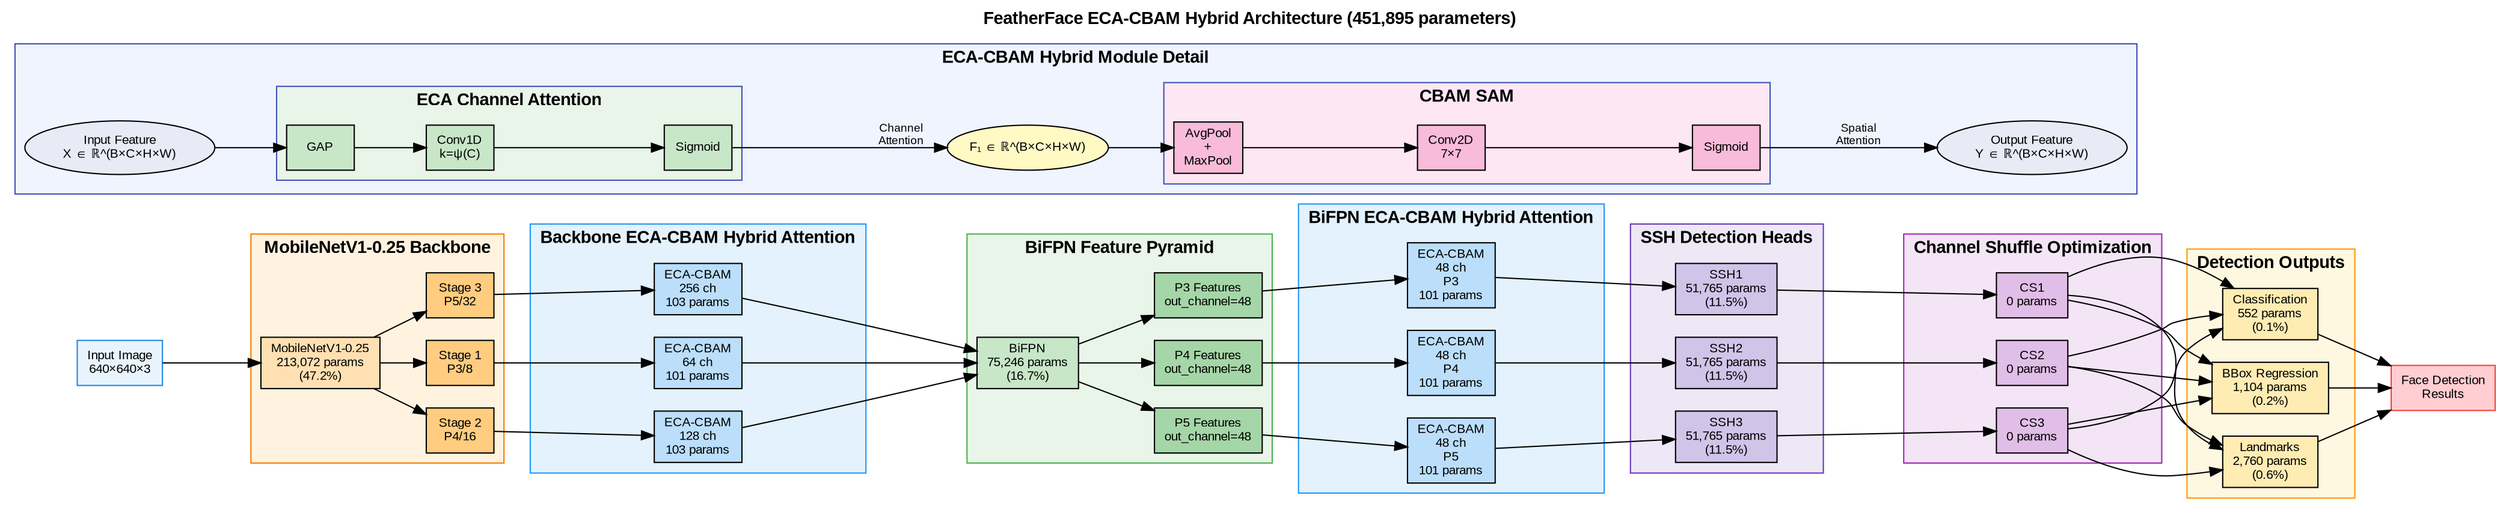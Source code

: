 digraph ECAcbamArchitecture {
    // Graph configuration - Landscape orientation like CBAM baseline
    rankdir=LR;
    node [shape=box, style=filled, fontname="Arial", fontsize=10];
    edge [fontname="Arial", fontsize=9];
    
    // Title
    label="FeatherFace ECA-CBAM Hybrid Architecture (451,895 parameters)";
    labelloc="t";
    fontsize=14;
    fontname="Arial Bold";
    
    // Input
    input [label="Input Image\n640×640×3", fillcolor="#E8F4FD", color="#1E88E5"];
    
    // Backbone
    subgraph cluster_backbone {
        label="MobileNetV1-0.25 Backbone";
        style=filled;
        fillcolor="#FFF3E0";
        color="#F57C00";
        
        mobilenet [label="MobileNetV1-0.25\n213,072 params\n(47.2%)", fillcolor="#FFE0B2"];
        stage1 [label="Stage 1\nP3/8", fillcolor="#FFCC80"];
        stage2 [label="Stage 2\nP4/16", fillcolor="#FFCC80"];
        stage3 [label="Stage 3\nP5/32", fillcolor="#FFCC80"];
    }
    
    // Backbone ECA-CBAM Attention (Hybrid)
    subgraph cluster_backbone_ecacbam {
        label="Backbone ECA-CBAM Hybrid Attention";
        style=filled;
        fillcolor="#E3F2FD";
        color="#2196F3";
        
        backbone_ecacbam1 [label="ECA-CBAM\n64 ch\n101 params", fillcolor="#BBDEFB"];
        backbone_ecacbam2 [label="ECA-CBAM\n128 ch\n103 params", fillcolor="#BBDEFB"];
        backbone_ecacbam3 [label="ECA-CBAM\n256 ch\n103 params", fillcolor="#BBDEFB"];
    }
    
    // Feature Pyramid Network
    subgraph cluster_fpn {
        label="BiFPN Feature Pyramid";
        style=filled;
        fillcolor="#E8F5E8";
        color="#4CAF50";
        
        bifpn [label="BiFPN\n75,246 params\n(16.7%)", fillcolor="#C8E6C8"];
        p3_out [label="P3 Features\nout_channel=48", fillcolor="#A5D6A7"];
        p4_out [label="P4 Features\nout_channel=48", fillcolor="#A5D6A7"];
        p5_out [label="P5 Features\nout_channel=48", fillcolor="#A5D6A7"];
    }
    
    // BiFPN ECA-CBAM Attention (Hybrid)
    subgraph cluster_bifpn_ecacbam {
        label="BiFPN ECA-CBAM Hybrid Attention";
        style=filled;
        fillcolor="#E3F2FD";
        color="#2196F3";
        
        bifpn_ecacbam1 [label="ECA-CBAM\n48 ch\nP3\n101 params", fillcolor="#BBDEFB"];
        bifpn_ecacbam2 [label="ECA-CBAM\n48 ch\nP4\n101 params", fillcolor="#BBDEFB"];
        bifpn_ecacbam3 [label="ECA-CBAM\n48 ch\nP5\n101 params", fillcolor="#BBDEFB"];
    }
    
    // SSH Detection Heads
    subgraph cluster_ssh {
        label="SSH Detection Heads";
        style=filled;
        fillcolor="#EDE7F6";
        color="#673AB7";
        
        ssh1 [label="SSH1\n51,765 params\n(11.5%)", fillcolor="#D1C4E9"];
        ssh2 [label="SSH2\n51,765 params\n(11.5%)", fillcolor="#D1C4E9"];
        ssh3 [label="SSH3\n51,765 params\n(11.5%)", fillcolor="#D1C4E9"];
    }
    
    // Channel Shuffle
    subgraph cluster_shuffle {
        label="Channel Shuffle Optimization";
        style=filled;
        fillcolor="#F3E5F5";
        color="#9C27B0";
        
        cs1 [label="CS1\n0 params", fillcolor="#E1BEE7"];
        cs2 [label="CS2\n0 params", fillcolor="#E1BEE7"];
        cs3 [label="CS3\n0 params", fillcolor="#E1BEE7"];
    }
    
    // Output Heads
    subgraph cluster_outputs {
        label="Detection Outputs";
        style=filled;
        fillcolor="#FFF8E1";
        color="#FF9800";
        
        class_head [label="Classification\n552 params\n(0.1%)", fillcolor="#FFECB3"];
        bbox_head [label="BBox Regression\n1,104 params\n(0.2%)", fillcolor="#FFECB3"];
        landmark_head [label="Landmarks\n2,760 params\n(0.6%)", fillcolor="#FFECB3"];
    }
    
    // Final Outputs
    output [label="Face Detection\nResults", fillcolor="#FFCDD2", color="#F44336"];
    
    // Connections
    input -> mobilenet;
    
    mobilenet -> stage1;
    mobilenet -> stage2;
    mobilenet -> stage3;
    
    stage1 -> backbone_ecacbam1;
    stage2 -> backbone_ecacbam2;
    stage3 -> backbone_ecacbam3;
    
    backbone_ecacbam1 -> bifpn;
    backbone_ecacbam2 -> bifpn;
    backbone_ecacbam3 -> bifpn;
    
    bifpn -> p3_out;
    bifpn -> p4_out;
    bifpn -> p5_out;
    
    p3_out -> bifpn_ecacbam1;
    p4_out -> bifpn_ecacbam2;
    p5_out -> bifpn_ecacbam3;
    
    bifpn_ecacbam1 -> ssh1;
    bifpn_ecacbam2 -> ssh2;
    bifpn_ecacbam3 -> ssh3;
    
    ssh1 -> cs1;
    ssh2 -> cs2;
    ssh3 -> cs3;
    
    cs1 -> class_head;
    cs1 -> bbox_head;
    cs1 -> landmark_head;
    cs2 -> class_head;
    cs2 -> bbox_head;
    cs2 -> landmark_head;
    cs3 -> class_head;
    cs3 -> bbox_head;
    cs3 -> landmark_head;
    
    class_head -> output;
    bbox_head -> output;
    landmark_head -> output;
    
    // ECA-CBAM Module Detail
    subgraph cluster_ecacbam_detail {
        label="ECA-CBAM Hybrid Module Detail";
        style=filled;
        fillcolor="#F0F4FF";
        color="#3F51B5";
        
        detail_input [label="Input Feature\nX ∈ ℝ^(B×C×H×W)", fillcolor="#E8EAF6", shape=ellipse];
        
        // ECA Channel Attention
        subgraph cluster_eca {
            label="ECA Channel Attention";
            style=filled;
            fillcolor="#E8F5E8";
            
            eca_gap [label="GAP", fillcolor="#C8E6C8"];
            eca_conv1d [label="Conv1D\nk=ψ(C)", fillcolor="#C8E6C8"];
            eca_sigmoid [label="Sigmoid", fillcolor="#C8E6C8"];
        }
        
        eca_intermediate [label="F₁ ∈ ℝ^(B×C×H×W)", fillcolor="#FFF9C4", shape=ellipse];
        
        // CBAM SAM
        subgraph cluster_sam {
            label="CBAM SAM";
            style=filled;
            fillcolor="#FDE7F3";
            
            sam_pool [label="AvgPool\n+\nMaxPool", fillcolor="#F8BBD9"];
            sam_conv7x7 [label="Conv2D\n7×7", fillcolor="#F8BBD9"];
            sam_sigmoid [label="Sigmoid", fillcolor="#F8BBD9"];
        }
        
        detail_output [label="Output Feature\nY ∈ ℝ^(B×C×H×W)", fillcolor="#E8EAF6", shape=ellipse];
        
        // ECA-CBAM Detail Connections
        detail_input -> eca_gap;
        eca_gap -> eca_conv1d;
        eca_conv1d -> eca_sigmoid;
        eca_sigmoid -> eca_intermediate [label="Channel\nAttention"];
        
        eca_intermediate -> sam_pool;
        sam_pool -> sam_conv7x7;
        sam_conv7x7 -> sam_sigmoid;
        sam_sigmoid -> detail_output [label="Spatial\nAttention"];
    }
    
}